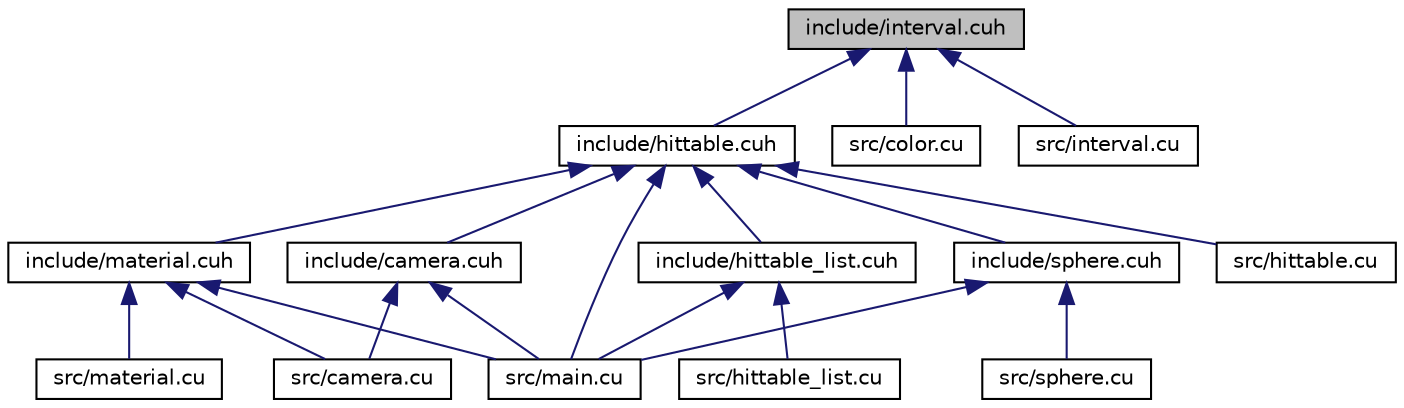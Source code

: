 digraph "include/interval.cuh"
{
 // LATEX_PDF_SIZE
  edge [fontname="Helvetica",fontsize="10",labelfontname="Helvetica",labelfontsize="10"];
  node [fontname="Helvetica",fontsize="10",shape=record];
  Node1 [label="include/interval.cuh",height=0.2,width=0.4,color="black", fillcolor="grey75", style="filled", fontcolor="black",tooltip=" "];
  Node1 -> Node2 [dir="back",color="midnightblue",fontsize="10",style="solid",fontname="Helvetica"];
  Node2 [label="include/hittable.cuh",height=0.2,width=0.4,color="black", fillcolor="white", style="filled",URL="$hittable_8cuh.html",tooltip=" "];
  Node2 -> Node3 [dir="back",color="midnightblue",fontsize="10",style="solid",fontname="Helvetica"];
  Node3 [label="include/camera.cuh",height=0.2,width=0.4,color="black", fillcolor="white", style="filled",URL="$camera_8cuh.html",tooltip=" "];
  Node3 -> Node4 [dir="back",color="midnightblue",fontsize="10",style="solid",fontname="Helvetica"];
  Node4 [label="src/camera.cu",height=0.2,width=0.4,color="black", fillcolor="white", style="filled",URL="$camera_8cu.html",tooltip=" "];
  Node3 -> Node5 [dir="back",color="midnightblue",fontsize="10",style="solid",fontname="Helvetica"];
  Node5 [label="src/main.cu",height=0.2,width=0.4,color="black", fillcolor="white", style="filled",URL="$main_8cu.html",tooltip=" "];
  Node2 -> Node6 [dir="back",color="midnightblue",fontsize="10",style="solid",fontname="Helvetica"];
  Node6 [label="include/hittable_list.cuh",height=0.2,width=0.4,color="black", fillcolor="white", style="filled",URL="$hittable__list_8cuh.html",tooltip=" "];
  Node6 -> Node7 [dir="back",color="midnightblue",fontsize="10",style="solid",fontname="Helvetica"];
  Node7 [label="src/hittable_list.cu",height=0.2,width=0.4,color="black", fillcolor="white", style="filled",URL="$hittable__list_8cu.html",tooltip=" "];
  Node6 -> Node5 [dir="back",color="midnightblue",fontsize="10",style="solid",fontname="Helvetica"];
  Node2 -> Node8 [dir="back",color="midnightblue",fontsize="10",style="solid",fontname="Helvetica"];
  Node8 [label="include/material.cuh",height=0.2,width=0.4,color="black", fillcolor="white", style="filled",URL="$material_8cuh.html",tooltip=" "];
  Node8 -> Node4 [dir="back",color="midnightblue",fontsize="10",style="solid",fontname="Helvetica"];
  Node8 -> Node5 [dir="back",color="midnightblue",fontsize="10",style="solid",fontname="Helvetica"];
  Node8 -> Node9 [dir="back",color="midnightblue",fontsize="10",style="solid",fontname="Helvetica"];
  Node9 [label="src/material.cu",height=0.2,width=0.4,color="black", fillcolor="white", style="filled",URL="$material_8cu.html",tooltip=" "];
  Node2 -> Node10 [dir="back",color="midnightblue",fontsize="10",style="solid",fontname="Helvetica"];
  Node10 [label="include/sphere.cuh",height=0.2,width=0.4,color="black", fillcolor="white", style="filled",URL="$sphere_8cuh.html",tooltip=" "];
  Node10 -> Node5 [dir="back",color="midnightblue",fontsize="10",style="solid",fontname="Helvetica"];
  Node10 -> Node11 [dir="back",color="midnightblue",fontsize="10",style="solid",fontname="Helvetica"];
  Node11 [label="src/sphere.cu",height=0.2,width=0.4,color="black", fillcolor="white", style="filled",URL="$sphere_8cu.html",tooltip=" "];
  Node2 -> Node12 [dir="back",color="midnightblue",fontsize="10",style="solid",fontname="Helvetica"];
  Node12 [label="src/hittable.cu",height=0.2,width=0.4,color="black", fillcolor="white", style="filled",URL="$hittable_8cu.html",tooltip=" "];
  Node2 -> Node5 [dir="back",color="midnightblue",fontsize="10",style="solid",fontname="Helvetica"];
  Node1 -> Node13 [dir="back",color="midnightblue",fontsize="10",style="solid",fontname="Helvetica"];
  Node13 [label="src/color.cu",height=0.2,width=0.4,color="black", fillcolor="white", style="filled",URL="$color_8cu.html",tooltip=" "];
  Node1 -> Node14 [dir="back",color="midnightblue",fontsize="10",style="solid",fontname="Helvetica"];
  Node14 [label="src/interval.cu",height=0.2,width=0.4,color="black", fillcolor="white", style="filled",URL="$interval_8cu.html",tooltip=" "];
}
